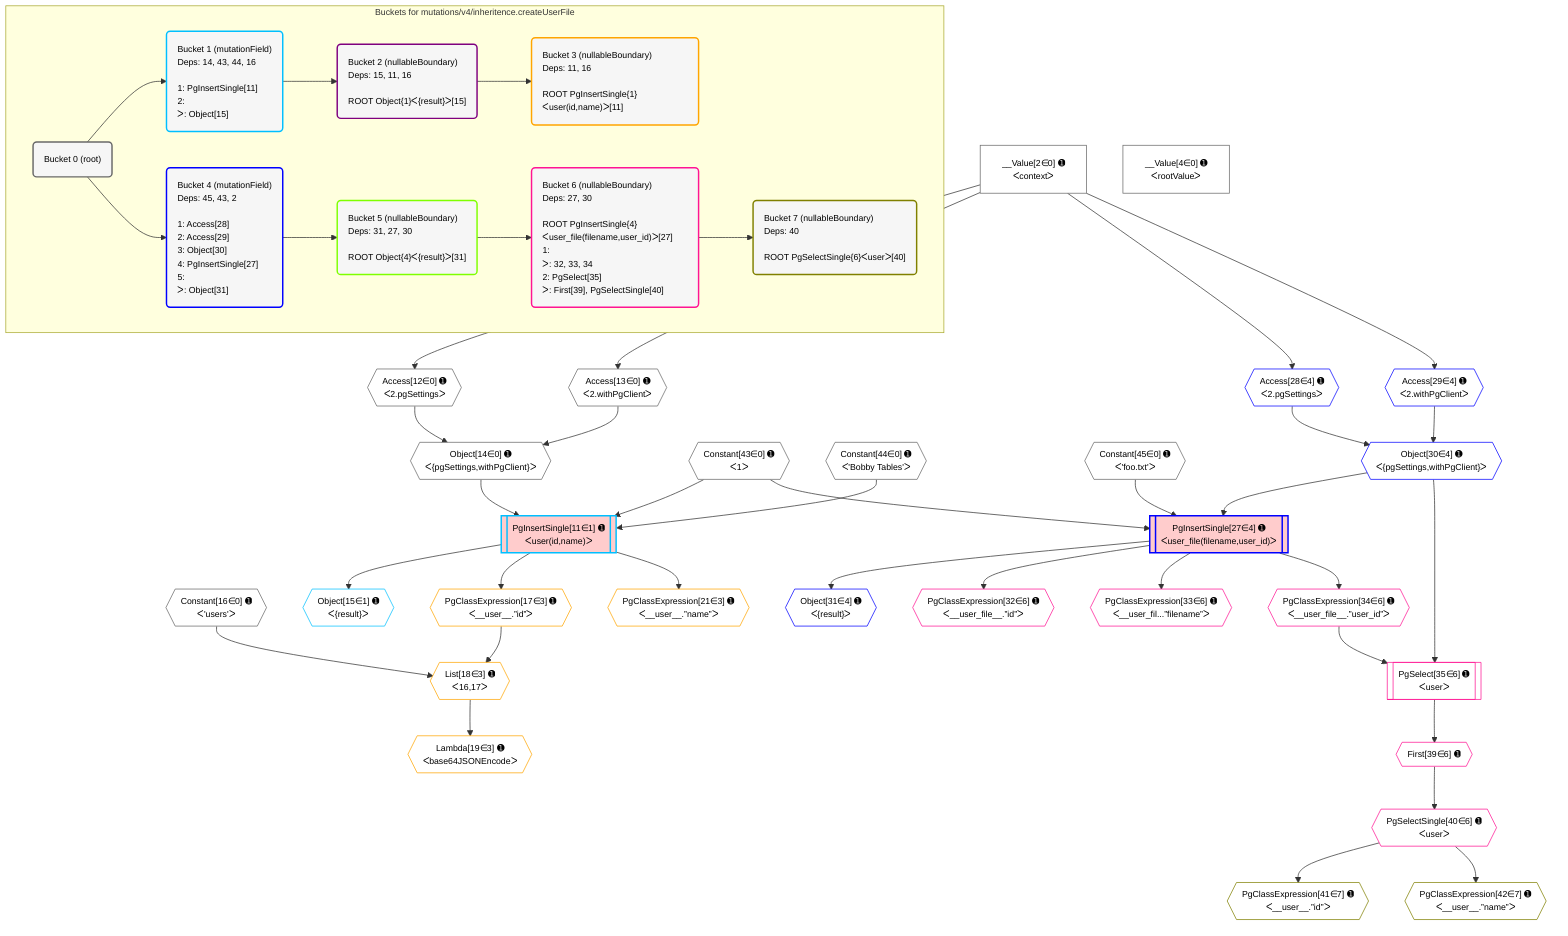 %%{init: {'themeVariables': { 'fontSize': '12px'}}}%%
graph TD
    classDef path fill:#eee,stroke:#000,color:#000
    classDef plan fill:#fff,stroke-width:1px,color:#000
    classDef itemplan fill:#fff,stroke-width:2px,color:#000
    classDef unbatchedplan fill:#dff,stroke-width:1px,color:#000
    classDef sideeffectplan fill:#fcc,stroke-width:2px,color:#000
    classDef bucket fill:#f6f6f6,color:#000,stroke-width:2px,text-align:left


    %% plan dependencies
    Object14{{"Object[14∈0] ➊<br />ᐸ{pgSettings,withPgClient}ᐳ"}}:::plan
    Access12{{"Access[12∈0] ➊<br />ᐸ2.pgSettingsᐳ"}}:::plan
    Access13{{"Access[13∈0] ➊<br />ᐸ2.withPgClientᐳ"}}:::plan
    Access12 & Access13 --> Object14
    __Value2["__Value[2∈0] ➊<br />ᐸcontextᐳ"]:::plan
    __Value2 --> Access12
    __Value2 --> Access13
    __Value4["__Value[4∈0] ➊<br />ᐸrootValueᐳ"]:::plan
    Constant16{{"Constant[16∈0] ➊<br />ᐸ'users'ᐳ"}}:::plan
    Constant43{{"Constant[43∈0] ➊<br />ᐸ1ᐳ"}}:::plan
    Constant44{{"Constant[44∈0] ➊<br />ᐸ'Bobby Tables'ᐳ"}}:::plan
    Constant45{{"Constant[45∈0] ➊<br />ᐸ'foo.txt'ᐳ"}}:::plan
    PgInsertSingle11[["PgInsertSingle[11∈1] ➊<br />ᐸuser(id,name)ᐳ"]]:::sideeffectplan
    Object14 & Constant43 & Constant44 --> PgInsertSingle11
    Object15{{"Object[15∈1] ➊<br />ᐸ{result}ᐳ"}}:::plan
    PgInsertSingle11 --> Object15
    List18{{"List[18∈3] ➊<br />ᐸ16,17ᐳ"}}:::plan
    PgClassExpression17{{"PgClassExpression[17∈3] ➊<br />ᐸ__user__.”id”ᐳ"}}:::plan
    Constant16 & PgClassExpression17 --> List18
    PgInsertSingle11 --> PgClassExpression17
    Lambda19{{"Lambda[19∈3] ➊<br />ᐸbase64JSONEncodeᐳ"}}:::plan
    List18 --> Lambda19
    PgClassExpression21{{"PgClassExpression[21∈3] ➊<br />ᐸ__user__.”name”ᐳ"}}:::plan
    PgInsertSingle11 --> PgClassExpression21
    PgInsertSingle27[["PgInsertSingle[27∈4] ➊<br />ᐸuser_file(filename,user_id)ᐳ"]]:::sideeffectplan
    Object30{{"Object[30∈4] ➊<br />ᐸ{pgSettings,withPgClient}ᐳ"}}:::plan
    Object30 & Constant45 & Constant43 --> PgInsertSingle27
    Access28{{"Access[28∈4] ➊<br />ᐸ2.pgSettingsᐳ"}}:::plan
    Access29{{"Access[29∈4] ➊<br />ᐸ2.withPgClientᐳ"}}:::plan
    Access28 & Access29 --> Object30
    __Value2 --> Access28
    __Value2 --> Access29
    Object31{{"Object[31∈4] ➊<br />ᐸ{result}ᐳ"}}:::plan
    PgInsertSingle27 --> Object31
    PgSelect35[["PgSelect[35∈6] ➊<br />ᐸuserᐳ"]]:::plan
    PgClassExpression34{{"PgClassExpression[34∈6] ➊<br />ᐸ__user_file__.”user_id”ᐳ"}}:::plan
    Object30 & PgClassExpression34 --> PgSelect35
    PgClassExpression32{{"PgClassExpression[32∈6] ➊<br />ᐸ__user_file__.”id”ᐳ"}}:::plan
    PgInsertSingle27 --> PgClassExpression32
    PgClassExpression33{{"PgClassExpression[33∈6] ➊<br />ᐸ__user_fil...”filename”ᐳ"}}:::plan
    PgInsertSingle27 --> PgClassExpression33
    PgInsertSingle27 --> PgClassExpression34
    First39{{"First[39∈6] ➊"}}:::plan
    PgSelect35 --> First39
    PgSelectSingle40{{"PgSelectSingle[40∈6] ➊<br />ᐸuserᐳ"}}:::plan
    First39 --> PgSelectSingle40
    PgClassExpression41{{"PgClassExpression[41∈7] ➊<br />ᐸ__user__.”id”ᐳ"}}:::plan
    PgSelectSingle40 --> PgClassExpression41
    PgClassExpression42{{"PgClassExpression[42∈7] ➊<br />ᐸ__user__.”name”ᐳ"}}:::plan
    PgSelectSingle40 --> PgClassExpression42

    %% define steps

    subgraph "Buckets for mutations/v4/inheritence.createUserFile"
    Bucket0("Bucket 0 (root)"):::bucket
    classDef bucket0 stroke:#696969
    class Bucket0,__Value2,__Value4,Access12,Access13,Object14,Constant16,Constant43,Constant44,Constant45 bucket0
    Bucket1("Bucket 1 (mutationField)<br />Deps: 14, 43, 44, 16<br /><br />1: PgInsertSingle[11]<br />2: <br />ᐳ: Object[15]"):::bucket
    classDef bucket1 stroke:#00bfff
    class Bucket1,PgInsertSingle11,Object15 bucket1
    Bucket2("Bucket 2 (nullableBoundary)<br />Deps: 15, 11, 16<br /><br />ROOT Object{1}ᐸ{result}ᐳ[15]"):::bucket
    classDef bucket2 stroke:#7f007f
    class Bucket2 bucket2
    Bucket3("Bucket 3 (nullableBoundary)<br />Deps: 11, 16<br /><br />ROOT PgInsertSingle{1}ᐸuser(id,name)ᐳ[11]"):::bucket
    classDef bucket3 stroke:#ffa500
    class Bucket3,PgClassExpression17,List18,Lambda19,PgClassExpression21 bucket3
    Bucket4("Bucket 4 (mutationField)<br />Deps: 45, 43, 2<br /><br />1: Access[28]<br />2: Access[29]<br />3: Object[30]<br />4: PgInsertSingle[27]<br />5: <br />ᐳ: Object[31]"):::bucket
    classDef bucket4 stroke:#0000ff
    class Bucket4,PgInsertSingle27,Access28,Access29,Object30,Object31 bucket4
    Bucket5("Bucket 5 (nullableBoundary)<br />Deps: 31, 27, 30<br /><br />ROOT Object{4}ᐸ{result}ᐳ[31]"):::bucket
    classDef bucket5 stroke:#7fff00
    class Bucket5 bucket5
    Bucket6("Bucket 6 (nullableBoundary)<br />Deps: 27, 30<br /><br />ROOT PgInsertSingle{4}ᐸuser_file(filename,user_id)ᐳ[27]<br />1: <br />ᐳ: 32, 33, 34<br />2: PgSelect[35]<br />ᐳ: First[39], PgSelectSingle[40]"):::bucket
    classDef bucket6 stroke:#ff1493
    class Bucket6,PgClassExpression32,PgClassExpression33,PgClassExpression34,PgSelect35,First39,PgSelectSingle40 bucket6
    Bucket7("Bucket 7 (nullableBoundary)<br />Deps: 40<br /><br />ROOT PgSelectSingle{6}ᐸuserᐳ[40]"):::bucket
    classDef bucket7 stroke:#808000
    class Bucket7,PgClassExpression41,PgClassExpression42 bucket7
    Bucket0 --> Bucket1 & Bucket4
    Bucket1 --> Bucket2
    Bucket2 --> Bucket3
    Bucket4 --> Bucket5
    Bucket5 --> Bucket6
    Bucket6 --> Bucket7
    end
